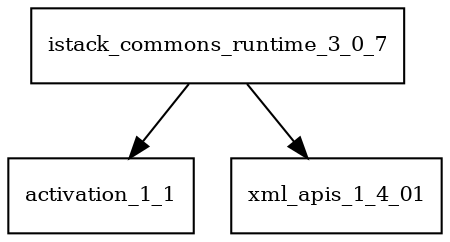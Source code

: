 digraph istack_commons_runtime_3_0_7_dependencies {
  node [shape = box, fontsize=10.0];
  istack_commons_runtime_3_0_7 -> activation_1_1;
  istack_commons_runtime_3_0_7 -> xml_apis_1_4_01;
}
